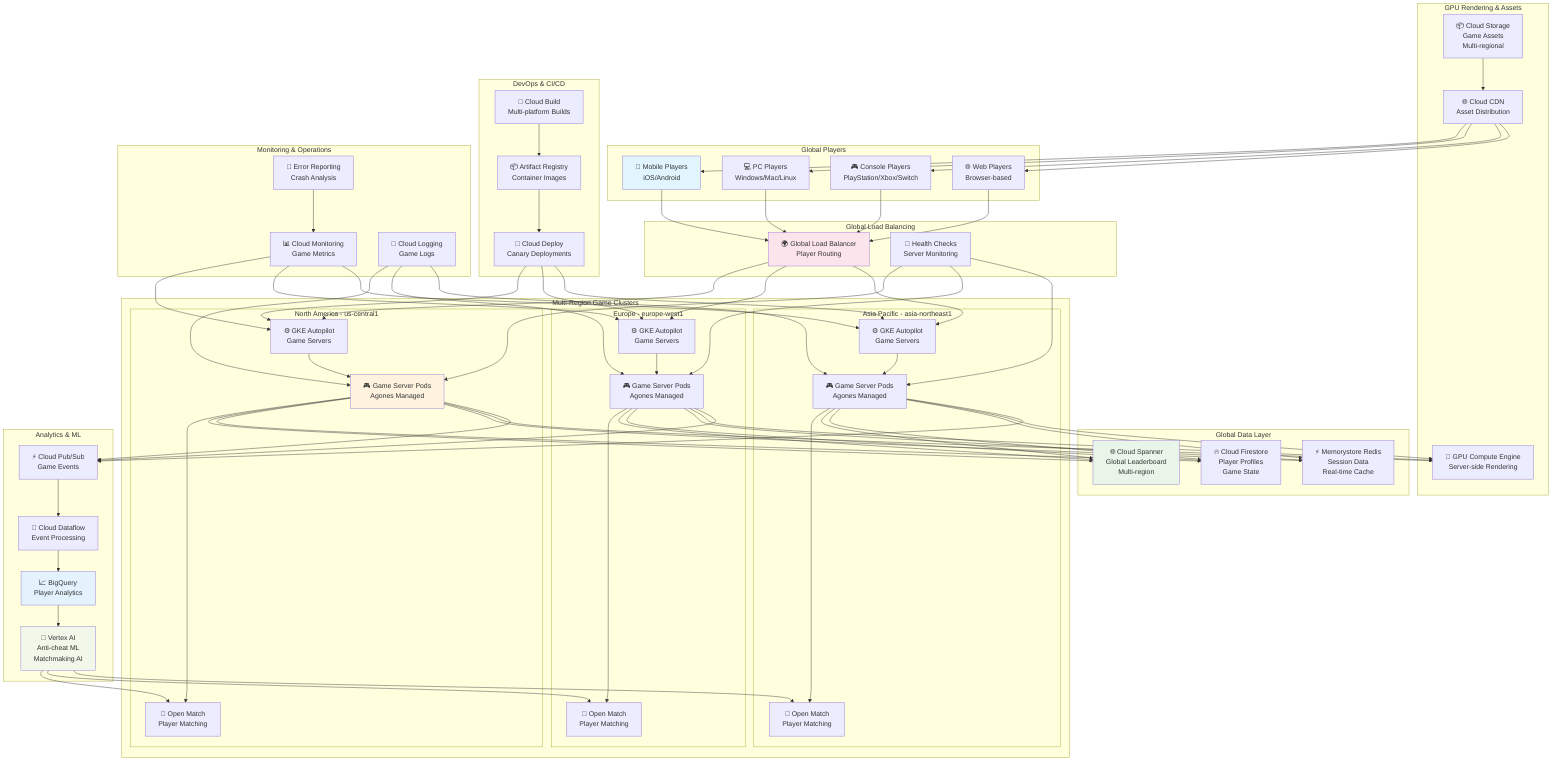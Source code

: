 graph TB
    subgraph "Global Players"
        Mobile[📱 Mobile Players<br/>iOS/Android]
        PC[💻 PC Players<br/>Windows/Mac/Linux]
        Console[🎮 Console Players<br/>PlayStation/Xbox/Switch]
        WebPlayers[🌐 Web Players<br/>Browser-based]
    end
    
    subgraph "Global Load Balancing"
        GlobalLB[🌍 Global Load Balancer<br/>Player Routing]
        HealthCheck[💓 Health Checks<br/>Server Monitoring]
    end
    
    subgraph "Multi-Region Game Clusters"
        subgraph "North America - us-central1"
            NAGKE[⚙️ GKE Autopilot<br/>Game Servers]
            NAGameServers[🎮 Game Server Pods<br/>Agones Managed]
            NAMatchmaking[🎯 Open Match<br/>Player Matching]
        end
        
        subgraph "Europe - europe-west1"
            EUGKE[⚙️ GKE Autopilot<br/>Game Servers]
            EUGameServers[🎮 Game Server Pods<br/>Agones Managed]
            EUMatchmaking[🎯 Open Match<br/>Player Matching]
        end
        
        subgraph "Asia Pacific - asia-northeast1"
            APGKE[⚙️ GKE Autopilot<br/>Game Servers]
            APGameServers[🎮 Game Server Pods<br/>Agones Managed]
            APMatchmaking[🎯 Open Match<br/>Player Matching]
        end
    end
    
    subgraph "Global Data Layer"
        Spanner[🌐 Cloud Spanner<br/>Global Leaderboard<br/>Multi-region]
        Firestore[🔥 Cloud Firestore<br/>Player Profiles<br/>Game State]
        RedisGlobal[⚡ Memorystore Redis<br/>Session Data<br/>Real-time Cache]
    end
    
    subgraph "GPU Rendering & Assets"
        GPUNodes[🎨 GPU Compute Engine<br/>Server-side Rendering]
        AssetStorage[📦 Cloud Storage<br/>Game Assets<br/>Multi-regional]
        CDN[🌐 Cloud CDN<br/>Asset Distribution]
    end
    
    subgraph "Analytics & ML"
        PubSub[⚡ Cloud Pub/Sub<br/>Game Events]
        Dataflow[🔄 Cloud Dataflow<br/>Event Processing]
        BigQuery[📈 BigQuery<br/>Player Analytics]
        VertexAI[🤖 Vertex AI<br/>Anti-cheat ML<br/>Matchmaking AI]
    end
    
    subgraph "DevOps & CI/CD"
        CloudBuild[🔨 Cloud Build<br/>Multi-platform Builds]
        ArtifactRegistry[📦 Artifact Registry<br/>Container Images]
        CloudDeploy[🚀 Cloud Deploy<br/>Canary Deployments]
    end
    
    subgraph "Monitoring & Operations"
        Monitoring[📊 Cloud Monitoring<br/>Game Metrics]
        Logging[📝 Cloud Logging<br/>Game Logs]
        ErrorReporting[🚨 Error Reporting<br/>Crash Analysis]
    end
    
    %% Player connections
    Mobile --> GlobalLB
    PC --> GlobalLB
    Console --> GlobalLB
    WebPlayers --> GlobalLB
    
    %% Global routing to regions
    GlobalLB --> NAGKE
    GlobalLB --> EUGKE
    GlobalLB --> APGKE
    HealthCheck --> NAGameServers
    HealthCheck --> EUGameServers
    HealthCheck --> APGameServers
    
    %% Regional game servers
    NAGKE --> NAGameServers
    EUGKE --> EUGameServers
    APGKE --> APGameServers
    NAGameServers --> NAMatchmaking
    EUGameServers --> EUMatchmaking
    APGameServers --> APMatchmaking
    
    %% Global data access
    NAGameServers --> Spanner
    EUGameServers --> Spanner
    APGameServers --> Spanner
    NAGameServers --> Firestore
    EUGameServers --> Firestore
    APGameServers --> Firestore
    NAGameServers --> RedisGlobal
    EUGameServers --> RedisGlobal
    APGameServers --> RedisGlobal
    
    %% GPU rendering
    NAGameServers --> GPUNodes
    EUGameServers --> GPUNodes
    APGameServers --> GPUNodes
    
    %% Asset delivery
    AssetStorage --> CDN
    CDN --> Mobile
    CDN --> PC
    CDN --> Console
    CDN --> WebPlayers
    
    %% Analytics pipeline
    NAGameServers --> PubSub
    EUGameServers --> PubSub
    APGameServers --> PubSub
    PubSub --> Dataflow
    Dataflow --> BigQuery
    BigQuery --> VertexAI
    VertexAI --> NAMatchmaking
    VertexAI --> EUMatchmaking
    VertexAI --> APMatchmaking
    
    %% CI/CD pipeline
    CloudBuild --> ArtifactRegistry
    ArtifactRegistry --> CloudDeploy
    CloudDeploy --> NAGKE
    CloudDeploy --> EUGKE
    CloudDeploy --> APGKE
    
    %% Monitoring
    Monitoring --> NAGKE
    Monitoring --> EUGKE
    Monitoring --> APGKE
    Logging --> NAGameServers
    Logging --> EUGameServers
    Logging --> APGameServers
    ErrorReporting --> Monitoring

    style Mobile fill:#e1f5fe
    style NAGameServers fill:#fff3e0
    style Spanner fill:#e8f5e8
    style BigQuery fill:#e3f2fd
    style VertexAI fill:#f1f8e9
    style GlobalLB fill:#fce4ec